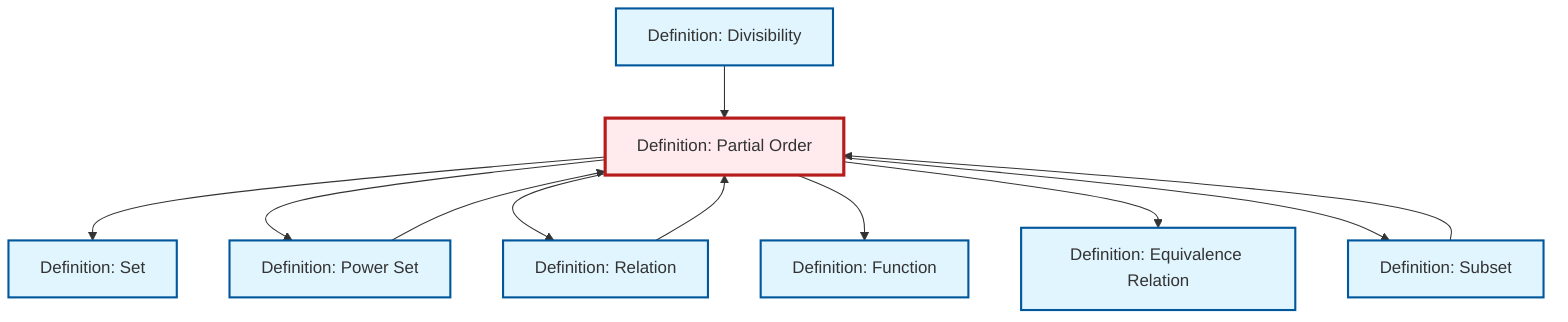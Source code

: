 graph TD
    classDef definition fill:#e1f5fe,stroke:#01579b,stroke-width:2px
    classDef theorem fill:#f3e5f5,stroke:#4a148c,stroke-width:2px
    classDef axiom fill:#fff3e0,stroke:#e65100,stroke-width:2px
    classDef example fill:#e8f5e9,stroke:#1b5e20,stroke-width:2px
    classDef current fill:#ffebee,stroke:#b71c1c,stroke-width:3px
    def-partial-order["Definition: Partial Order"]:::definition
    def-subset["Definition: Subset"]:::definition
    def-equivalence-relation["Definition: Equivalence Relation"]:::definition
    def-function["Definition: Function"]:::definition
    def-set["Definition: Set"]:::definition
    def-power-set["Definition: Power Set"]:::definition
    def-divisibility["Definition: Divisibility"]:::definition
    def-relation["Definition: Relation"]:::definition
    def-divisibility --> def-partial-order
    def-relation --> def-partial-order
    def-partial-order --> def-set
    def-power-set --> def-partial-order
    def-partial-order --> def-power-set
    def-partial-order --> def-relation
    def-partial-order --> def-function
    def-partial-order --> def-equivalence-relation
    def-subset --> def-partial-order
    def-partial-order --> def-subset
    class def-partial-order current